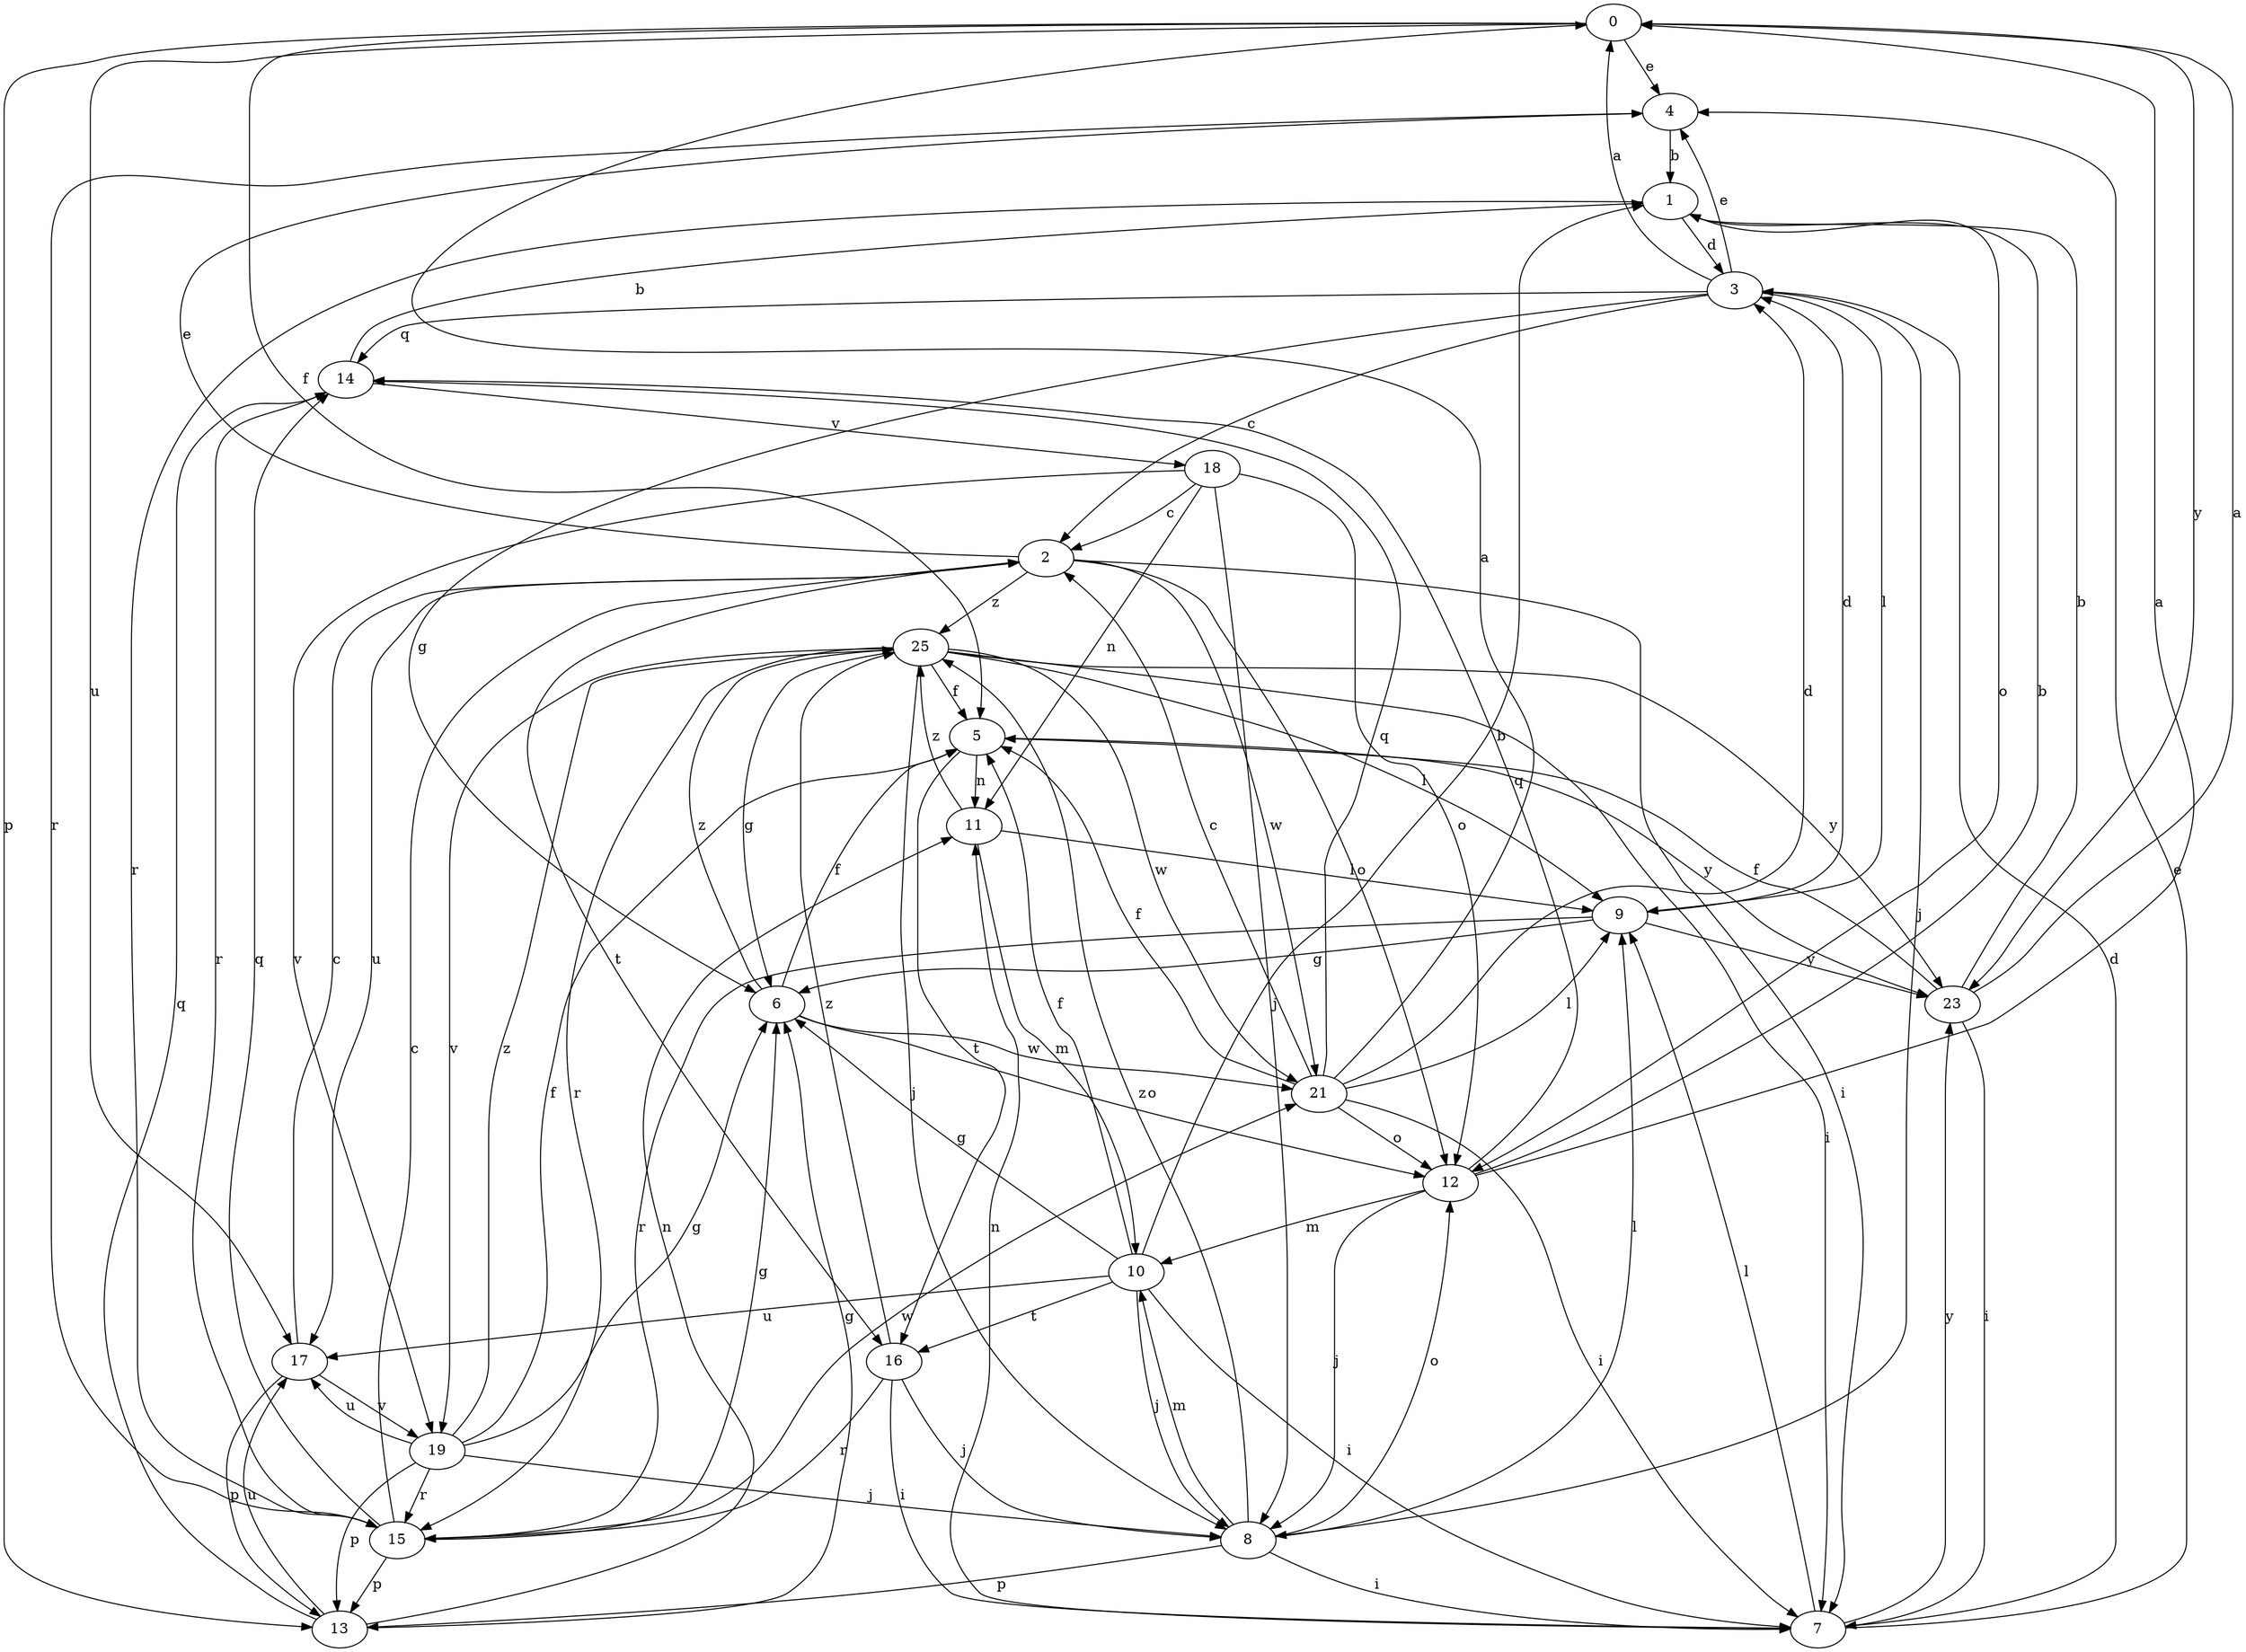 strict digraph  {
0;
1;
2;
3;
4;
5;
6;
7;
8;
9;
10;
11;
12;
13;
14;
15;
16;
17;
18;
19;
21;
23;
25;
0 -> 4  [label=e];
0 -> 5  [label=f];
0 -> 13  [label=p];
0 -> 17  [label=u];
0 -> 23  [label=y];
1 -> 3  [label=d];
1 -> 12  [label=o];
1 -> 15  [label=r];
2 -> 4  [label=e];
2 -> 7  [label=i];
2 -> 12  [label=o];
2 -> 16  [label=t];
2 -> 17  [label=u];
2 -> 21  [label=w];
2 -> 25  [label=z];
3 -> 0  [label=a];
3 -> 2  [label=c];
3 -> 4  [label=e];
3 -> 6  [label=g];
3 -> 8  [label=j];
3 -> 9  [label=l];
3 -> 14  [label=q];
4 -> 1  [label=b];
4 -> 15  [label=r];
5 -> 11  [label=n];
5 -> 16  [label=t];
5 -> 23  [label=y];
6 -> 5  [label=f];
6 -> 12  [label=o];
6 -> 21  [label=w];
6 -> 25  [label=z];
7 -> 3  [label=d];
7 -> 4  [label=e];
7 -> 9  [label=l];
7 -> 11  [label=n];
7 -> 23  [label=y];
8 -> 7  [label=i];
8 -> 9  [label=l];
8 -> 10  [label=m];
8 -> 12  [label=o];
8 -> 13  [label=p];
8 -> 25  [label=z];
9 -> 3  [label=d];
9 -> 6  [label=g];
9 -> 15  [label=r];
9 -> 23  [label=y];
10 -> 1  [label=b];
10 -> 5  [label=f];
10 -> 6  [label=g];
10 -> 7  [label=i];
10 -> 8  [label=j];
10 -> 16  [label=t];
10 -> 17  [label=u];
11 -> 9  [label=l];
11 -> 10  [label=m];
11 -> 25  [label=z];
12 -> 0  [label=a];
12 -> 1  [label=b];
12 -> 8  [label=j];
12 -> 10  [label=m];
12 -> 14  [label=q];
13 -> 6  [label=g];
13 -> 11  [label=n];
13 -> 14  [label=q];
13 -> 17  [label=u];
14 -> 1  [label=b];
14 -> 15  [label=r];
14 -> 18  [label=v];
15 -> 2  [label=c];
15 -> 6  [label=g];
15 -> 13  [label=p];
15 -> 14  [label=q];
15 -> 21  [label=w];
16 -> 7  [label=i];
16 -> 8  [label=j];
16 -> 15  [label=r];
16 -> 25  [label=z];
17 -> 2  [label=c];
17 -> 13  [label=p];
17 -> 19  [label=v];
18 -> 2  [label=c];
18 -> 8  [label=j];
18 -> 11  [label=n];
18 -> 12  [label=o];
18 -> 19  [label=v];
19 -> 5  [label=f];
19 -> 6  [label=g];
19 -> 8  [label=j];
19 -> 13  [label=p];
19 -> 15  [label=r];
19 -> 17  [label=u];
19 -> 25  [label=z];
21 -> 0  [label=a];
21 -> 2  [label=c];
21 -> 3  [label=d];
21 -> 5  [label=f];
21 -> 7  [label=i];
21 -> 9  [label=l];
21 -> 12  [label=o];
21 -> 14  [label=q];
23 -> 0  [label=a];
23 -> 1  [label=b];
23 -> 5  [label=f];
23 -> 7  [label=i];
25 -> 5  [label=f];
25 -> 6  [label=g];
25 -> 7  [label=i];
25 -> 8  [label=j];
25 -> 9  [label=l];
25 -> 15  [label=r];
25 -> 19  [label=v];
25 -> 21  [label=w];
25 -> 23  [label=y];
}
